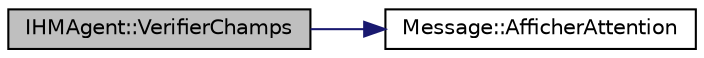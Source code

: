 digraph "IHMAgent::VerifierChamps"
{
 // LATEX_PDF_SIZE
  edge [fontname="Helvetica",fontsize="10",labelfontname="Helvetica",labelfontsize="10"];
  node [fontname="Helvetica",fontsize="10",shape=record];
  rankdir="LR";
  Node1 [label="IHMAgent::VerifierChamps",height=0.2,width=0.4,color="black", fillcolor="grey75", style="filled", fontcolor="black",tooltip="IHMAgent::VerifierChamps Verifie la validité des champs."];
  Node1 -> Node2 [color="midnightblue",fontsize="10",style="solid"];
  Node2 [label="Message::AfficherAttention",height=0.2,width=0.4,color="black", fillcolor="white", style="filled",URL="$class_message.html#ac86f47b97c03cd86df0f23a28ea8a0a9",tooltip="Message::AfficherAttention Permet d'afficher l'information passé en paramètre dans un popup avec une ..."];
}

